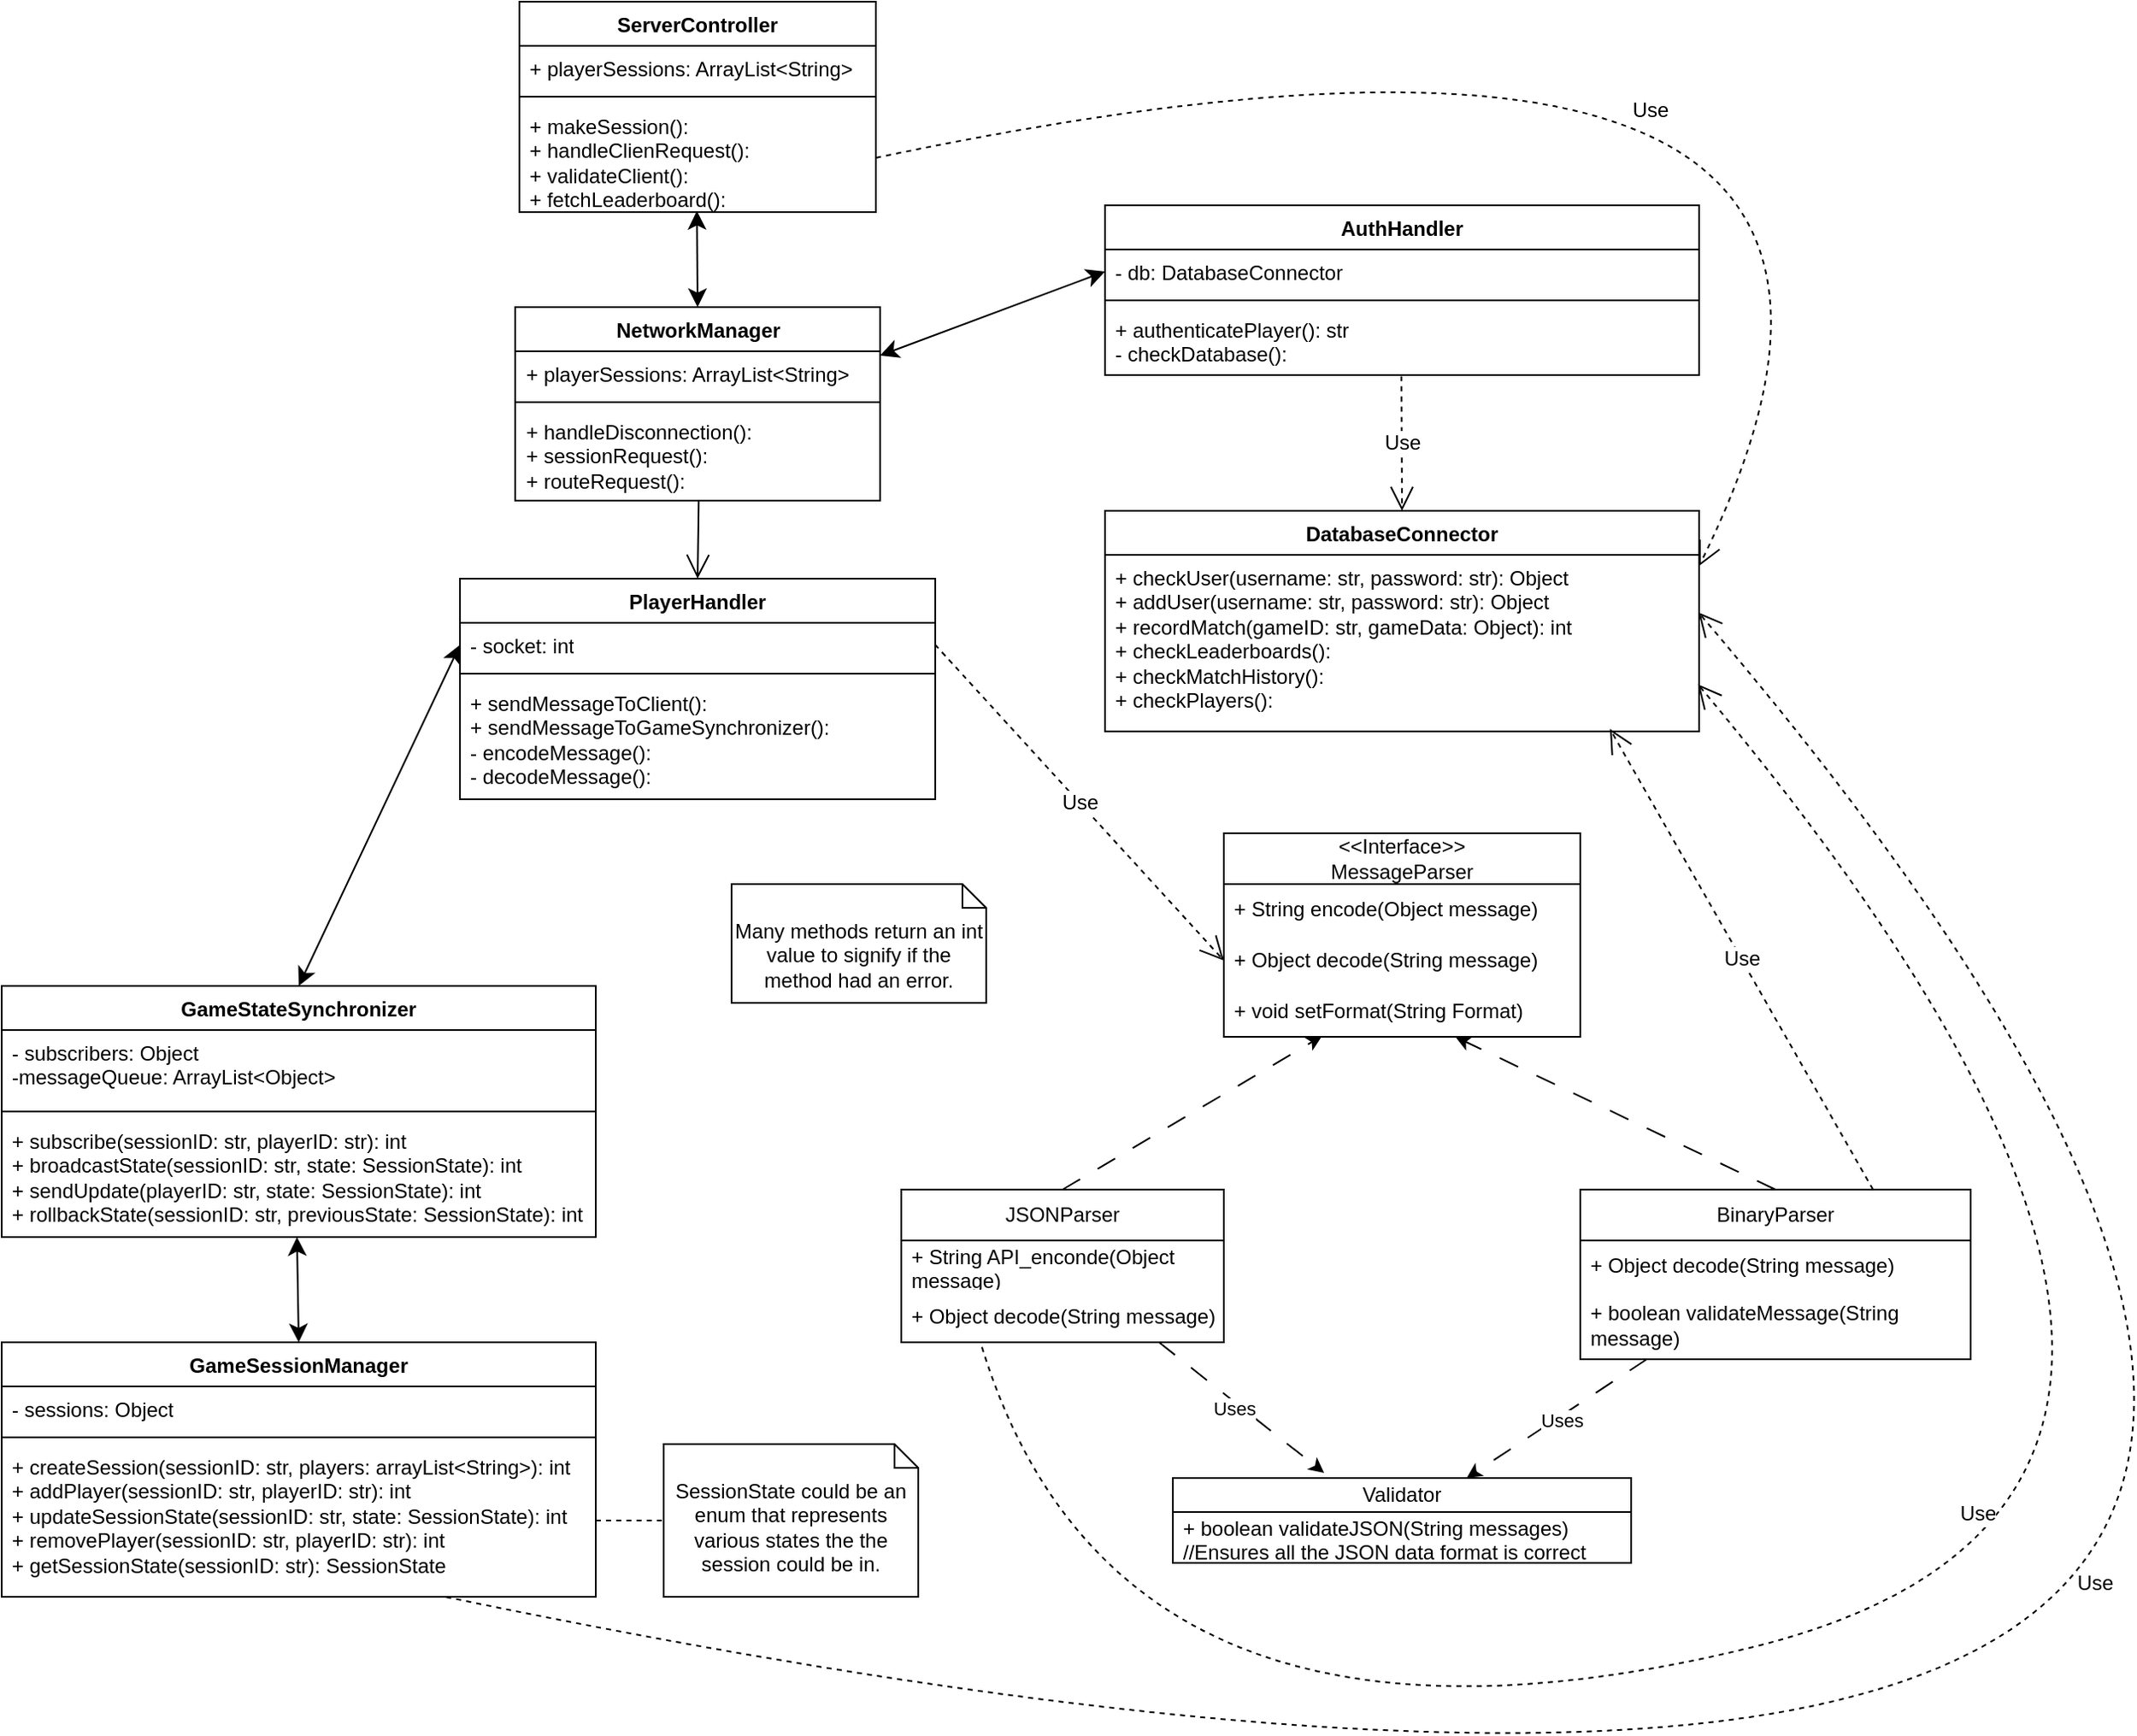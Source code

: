 <mxfile version="26.0.16">
  <diagram name="Page-1" id="ko30jIF6_6Rp6oUb-vA7">
    <mxGraphModel dx="2164" dy="845" grid="1" gridSize="10" guides="1" tooltips="1" connect="1" arrows="1" fold="1" page="1" pageScale="1" pageWidth="850" pageHeight="1100" math="0" shadow="0">
      <root>
        <mxCell id="0" />
        <mxCell id="1" parent="0" />
        <mxCell id="Xb6AXkKjqVTM_AZDYaId-6" value="GameSessionManager" style="swimlane;fontStyle=1;align=center;verticalAlign=top;childLayout=stackLayout;horizontal=1;startSize=26;horizontalStack=0;resizeParent=1;resizeParentMax=0;resizeLast=0;collapsible=1;marginBottom=0;whiteSpace=wrap;html=1;" parent="1" vertex="1">
          <mxGeometry x="-660" y="840" width="350" height="150" as="geometry" />
        </mxCell>
        <mxCell id="Xb6AXkKjqVTM_AZDYaId-7" value="&lt;div&gt;- sessions: Object&lt;/div&gt;" style="text;strokeColor=none;fillColor=none;align=left;verticalAlign=top;spacingLeft=4;spacingRight=4;overflow=hidden;rotatable=0;points=[[0,0.5],[1,0.5]];portConstraint=eastwest;whiteSpace=wrap;html=1;" parent="Xb6AXkKjqVTM_AZDYaId-6" vertex="1">
          <mxGeometry y="26" width="350" height="26" as="geometry" />
        </mxCell>
        <mxCell id="Xb6AXkKjqVTM_AZDYaId-8" value="" style="line;strokeWidth=1;fillColor=none;align=left;verticalAlign=middle;spacingTop=-1;spacingLeft=3;spacingRight=3;rotatable=0;labelPosition=right;points=[];portConstraint=eastwest;strokeColor=inherit;" parent="Xb6AXkKjqVTM_AZDYaId-6" vertex="1">
          <mxGeometry y="52" width="350" height="8" as="geometry" />
        </mxCell>
        <mxCell id="Xb6AXkKjqVTM_AZDYaId-9" value="&lt;div&gt;+ createSession(sessionID: str, players: arrayList&amp;lt;String&amp;gt;): int&lt;/div&gt;&lt;div&gt;+ addPlayer(sessionID: str, playerID: str): int&lt;/div&gt;&lt;div&gt;+ updateSessionState(sessionID: str, state: SessionState): int&lt;/div&gt;&lt;div&gt;+ removePlayer(sessionID: str, playerID: str): int&lt;/div&gt;&lt;div&gt;+ getSessionState(sessionID: str): SessionState&lt;/div&gt;" style="text;strokeColor=none;fillColor=none;align=left;verticalAlign=top;spacingLeft=4;spacingRight=4;overflow=hidden;rotatable=0;points=[[0,0.5],[1,0.5]];portConstraint=eastwest;whiteSpace=wrap;html=1;" parent="Xb6AXkKjqVTM_AZDYaId-6" vertex="1">
          <mxGeometry y="60" width="350" height="90" as="geometry" />
        </mxCell>
        <mxCell id="Xb6AXkKjqVTM_AZDYaId-10" value="GameStateSynchronizer" style="swimlane;fontStyle=1;align=center;verticalAlign=top;childLayout=stackLayout;horizontal=1;startSize=26;horizontalStack=0;resizeParent=1;resizeParentMax=0;resizeLast=0;collapsible=1;marginBottom=0;whiteSpace=wrap;html=1;" parent="1" vertex="1">
          <mxGeometry x="-660" y="630" width="350" height="148" as="geometry" />
        </mxCell>
        <mxCell id="Xb6AXkKjqVTM_AZDYaId-11" value="&lt;div&gt;- subscribers: Object&lt;/div&gt;&lt;div&gt;-messageQueue: ArrayList&amp;lt;Object&amp;gt;&lt;/div&gt;" style="text;strokeColor=none;fillColor=none;align=left;verticalAlign=top;spacingLeft=4;spacingRight=4;overflow=hidden;rotatable=0;points=[[0,0.5],[1,0.5]];portConstraint=eastwest;whiteSpace=wrap;html=1;" parent="Xb6AXkKjqVTM_AZDYaId-10" vertex="1">
          <mxGeometry y="26" width="350" height="44" as="geometry" />
        </mxCell>
        <mxCell id="Xb6AXkKjqVTM_AZDYaId-12" value="" style="line;strokeWidth=1;fillColor=none;align=left;verticalAlign=middle;spacingTop=-1;spacingLeft=3;spacingRight=3;rotatable=0;labelPosition=right;points=[];portConstraint=eastwest;strokeColor=inherit;" parent="Xb6AXkKjqVTM_AZDYaId-10" vertex="1">
          <mxGeometry y="70" width="350" height="8" as="geometry" />
        </mxCell>
        <mxCell id="Xb6AXkKjqVTM_AZDYaId-13" value="&lt;div&gt;+ subscribe(sessionID: str, playerID: str): int&lt;/div&gt;&lt;div&gt;+ broadcastState(sessionID: str, state: SessionState): int&lt;/div&gt;&lt;div&gt;+ sendUpdate(playerID: str, state: SessionState): int&lt;/div&gt;&lt;div&gt;+ rollbackState(sessionID: str, previousState: SessionState): int&lt;/div&gt;" style="text;strokeColor=none;fillColor=none;align=left;verticalAlign=top;spacingLeft=4;spacingRight=4;overflow=hidden;rotatable=0;points=[[0,0.5],[1,0.5]];portConstraint=eastwest;whiteSpace=wrap;html=1;" parent="Xb6AXkKjqVTM_AZDYaId-10" vertex="1">
          <mxGeometry y="78" width="350" height="70" as="geometry" />
        </mxCell>
        <mxCell id="Xb6AXkKjqVTM_AZDYaId-14" value="AuthHandler" style="swimlane;fontStyle=1;align=center;verticalAlign=top;childLayout=stackLayout;horizontal=1;startSize=26;horizontalStack=0;resizeParent=1;resizeParentMax=0;resizeLast=0;collapsible=1;marginBottom=0;whiteSpace=wrap;html=1;" parent="1" vertex="1">
          <mxGeometry x="-10" y="170" width="350" height="100" as="geometry" />
        </mxCell>
        <mxCell id="Xb6AXkKjqVTM_AZDYaId-15" value="- db: DatabaseConnector" style="text;strokeColor=none;fillColor=none;align=left;verticalAlign=top;spacingLeft=4;spacingRight=4;overflow=hidden;rotatable=0;points=[[0,0.5],[1,0.5]];portConstraint=eastwest;whiteSpace=wrap;html=1;" parent="Xb6AXkKjqVTM_AZDYaId-14" vertex="1">
          <mxGeometry y="26" width="350" height="26" as="geometry" />
        </mxCell>
        <mxCell id="Xb6AXkKjqVTM_AZDYaId-16" value="" style="line;strokeWidth=1;fillColor=none;align=left;verticalAlign=middle;spacingTop=-1;spacingLeft=3;spacingRight=3;rotatable=0;labelPosition=right;points=[];portConstraint=eastwest;strokeColor=inherit;" parent="Xb6AXkKjqVTM_AZDYaId-14" vertex="1">
          <mxGeometry y="52" width="350" height="8" as="geometry" />
        </mxCell>
        <mxCell id="Xb6AXkKjqVTM_AZDYaId-17" value="&lt;div&gt;+ authenticatePlayer(): str&lt;/div&gt;&lt;div&gt;- checkDatabase():&lt;/div&gt;" style="text;strokeColor=none;fillColor=none;align=left;verticalAlign=top;spacingLeft=4;spacingRight=4;overflow=hidden;rotatable=0;points=[[0,0.5],[1,0.5]];portConstraint=eastwest;whiteSpace=wrap;html=1;" parent="Xb6AXkKjqVTM_AZDYaId-14" vertex="1">
          <mxGeometry y="60" width="350" height="40" as="geometry" />
        </mxCell>
        <mxCell id="Xb6AXkKjqVTM_AZDYaId-18" value="DatabaseConnector" style="swimlane;fontStyle=1;align=center;verticalAlign=top;childLayout=stackLayout;horizontal=1;startSize=26;horizontalStack=0;resizeParent=1;resizeParentMax=0;resizeLast=0;collapsible=1;marginBottom=0;whiteSpace=wrap;html=1;" parent="1" vertex="1">
          <mxGeometry x="-10" y="350" width="350" height="130" as="geometry" />
        </mxCell>
        <mxCell id="Xb6AXkKjqVTM_AZDYaId-21" value="&lt;div&gt;+ checkUser(username: str, password: str): Object&lt;/div&gt;&lt;div&gt;+ addUser(username: str, password: str): Object&lt;/div&gt;&lt;div&gt;+ recordMatch(gameID: str, gameData: Object): int&lt;/div&gt;&lt;div&gt;+ checkLeaderboards():&lt;/div&gt;&lt;div&gt;+ checkMatchHistory():&lt;/div&gt;&lt;div&gt;+ checkPlayers():&lt;/div&gt;" style="text;strokeColor=none;fillColor=none;align=left;verticalAlign=top;spacingLeft=4;spacingRight=4;overflow=hidden;rotatable=0;points=[[0,0.5],[1,0.5]];portConstraint=eastwest;whiteSpace=wrap;html=1;" parent="Xb6AXkKjqVTM_AZDYaId-18" vertex="1">
          <mxGeometry y="26" width="350" height="104" as="geometry" />
        </mxCell>
        <mxCell id="Xb6AXkKjqVTM_AZDYaId-22" value="SessionState could be an enum that represents various states the the session could be in." style="shape=note2;boundedLbl=1;whiteSpace=wrap;html=1;size=14;verticalAlign=top;align=center;" parent="1" vertex="1">
          <mxGeometry x="-270" y="900" width="150" height="90" as="geometry" />
        </mxCell>
        <mxCell id="Xb6AXkKjqVTM_AZDYaId-23" value="" style="endArrow=none;dashed=1;html=1;rounded=0;entryX=0;entryY=0.5;entryDx=0;entryDy=0;entryPerimeter=0;exitX=1;exitY=0.5;exitDx=0;exitDy=0;" parent="1" source="Xb6AXkKjqVTM_AZDYaId-9" target="Xb6AXkKjqVTM_AZDYaId-22" edge="1">
          <mxGeometry width="50" height="50" relative="1" as="geometry">
            <mxPoint x="-370" y="1030" as="sourcePoint" />
            <mxPoint x="-320" y="980" as="targetPoint" />
          </mxGeometry>
        </mxCell>
        <mxCell id="Xb6AXkKjqVTM_AZDYaId-24" value="Many methods return an int value to signify if the method had an error." style="shape=note2;boundedLbl=1;whiteSpace=wrap;html=1;size=14;verticalAlign=top;align=center;" parent="1" vertex="1">
          <mxGeometry x="-230" y="570" width="150" height="70" as="geometry" />
        </mxCell>
        <mxCell id="ut4KiRudENXIZB80_N2i-1" value="&amp;lt;&amp;lt;Interface&amp;gt;&amp;gt;&lt;br&gt;MessageParser" style="swimlane;fontStyle=0;childLayout=stackLayout;horizontal=1;startSize=30;horizontalStack=0;resizeParent=1;resizeParentMax=0;resizeLast=0;collapsible=1;marginBottom=0;whiteSpace=wrap;html=1;" vertex="1" parent="1">
          <mxGeometry x="60" y="540" width="210" height="120" as="geometry">
            <mxRectangle x="160" y="90" width="50" height="40" as="alternateBounds" />
          </mxGeometry>
        </mxCell>
        <mxCell id="ut4KiRudENXIZB80_N2i-2" value="+ String encode(Object message)" style="text;strokeColor=none;fillColor=none;align=left;verticalAlign=middle;spacingLeft=4;spacingRight=4;overflow=hidden;points=[[0,0.5],[1,0.5]];portConstraint=eastwest;rotatable=0;whiteSpace=wrap;html=1;" vertex="1" parent="ut4KiRudENXIZB80_N2i-1">
          <mxGeometry y="30" width="210" height="30" as="geometry" />
        </mxCell>
        <mxCell id="ut4KiRudENXIZB80_N2i-3" value="+ Object decode(String message)" style="text;strokeColor=none;fillColor=none;align=left;verticalAlign=middle;spacingLeft=4;spacingRight=4;overflow=hidden;points=[[0,0.5],[1,0.5]];portConstraint=eastwest;rotatable=0;whiteSpace=wrap;html=1;" vertex="1" parent="ut4KiRudENXIZB80_N2i-1">
          <mxGeometry y="60" width="210" height="30" as="geometry" />
        </mxCell>
        <mxCell id="ut4KiRudENXIZB80_N2i-4" value="+ void setFormat(String Format)" style="text;strokeColor=none;fillColor=none;align=left;verticalAlign=middle;spacingLeft=4;spacingRight=4;overflow=hidden;points=[[0,0.5],[1,0.5]];portConstraint=eastwest;rotatable=0;whiteSpace=wrap;html=1;" vertex="1" parent="ut4KiRudENXIZB80_N2i-1">
          <mxGeometry y="90" width="210" height="30" as="geometry" />
        </mxCell>
        <mxCell id="ut4KiRudENXIZB80_N2i-5" value="JSONParser" style="swimlane;fontStyle=0;childLayout=stackLayout;horizontal=1;startSize=30;horizontalStack=0;resizeParent=1;resizeParentMax=0;resizeLast=0;collapsible=1;marginBottom=0;whiteSpace=wrap;html=1;" vertex="1" parent="1">
          <mxGeometry x="-130" y="750" width="190" height="90" as="geometry" />
        </mxCell>
        <mxCell id="ut4KiRudENXIZB80_N2i-6" value="+ String API_enconde(Object message)" style="text;strokeColor=none;fillColor=none;align=left;verticalAlign=middle;spacingLeft=4;spacingRight=4;overflow=hidden;points=[[0,0.5],[1,0.5]];portConstraint=eastwest;rotatable=0;whiteSpace=wrap;html=1;" vertex="1" parent="ut4KiRudENXIZB80_N2i-5">
          <mxGeometry y="30" width="190" height="30" as="geometry" />
        </mxCell>
        <mxCell id="ut4KiRudENXIZB80_N2i-7" value="+ Object decode(String message)" style="text;strokeColor=none;fillColor=none;align=left;verticalAlign=middle;spacingLeft=4;spacingRight=4;overflow=hidden;points=[[0,0.5],[1,0.5]];portConstraint=eastwest;rotatable=0;whiteSpace=wrap;html=1;" vertex="1" parent="ut4KiRudENXIZB80_N2i-5">
          <mxGeometry y="60" width="190" height="30" as="geometry" />
        </mxCell>
        <mxCell id="ut4KiRudENXIZB80_N2i-8" style="edgeStyle=none;html=1;exitX=0.5;exitY=0;exitDx=0;exitDy=0;dashed=1;dashPattern=12 12;" edge="1" parent="1" source="ut4KiRudENXIZB80_N2i-9" target="ut4KiRudENXIZB80_N2i-4">
          <mxGeometry relative="1" as="geometry" />
        </mxCell>
        <mxCell id="ut4KiRudENXIZB80_N2i-9" value="BinaryParser" style="swimlane;fontStyle=0;childLayout=stackLayout;horizontal=1;startSize=30;horizontalStack=0;resizeParent=1;resizeParentMax=0;resizeLast=0;collapsible=1;marginBottom=0;whiteSpace=wrap;html=1;" vertex="1" parent="1">
          <mxGeometry x="270" y="750" width="230" height="100" as="geometry" />
        </mxCell>
        <mxCell id="ut4KiRudENXIZB80_N2i-10" value="+ Object decode(String message)&amp;nbsp;" style="text;strokeColor=none;fillColor=none;align=left;verticalAlign=middle;spacingLeft=4;spacingRight=4;overflow=hidden;points=[[0,0.5],[1,0.5]];portConstraint=eastwest;rotatable=0;whiteSpace=wrap;html=1;" vertex="1" parent="ut4KiRudENXIZB80_N2i-9">
          <mxGeometry y="30" width="230" height="30" as="geometry" />
        </mxCell>
        <mxCell id="ut4KiRudENXIZB80_N2i-11" value="+ boolean validateMessage(String message)" style="text;strokeColor=none;fillColor=none;align=left;verticalAlign=middle;spacingLeft=4;spacingRight=4;overflow=hidden;points=[[0,0.5],[1,0.5]];portConstraint=eastwest;rotatable=0;whiteSpace=wrap;html=1;" vertex="1" parent="ut4KiRudENXIZB80_N2i-9">
          <mxGeometry y="60" width="230" height="40" as="geometry" />
        </mxCell>
        <mxCell id="ut4KiRudENXIZB80_N2i-12" style="edgeStyle=none;html=1;exitX=0.5;exitY=0;exitDx=0;exitDy=0;entryX=0.275;entryY=0.987;entryDx=0;entryDy=0;entryPerimeter=0;dashed=1;dashPattern=12 12;" edge="1" parent="1" source="ut4KiRudENXIZB80_N2i-5" target="ut4KiRudENXIZB80_N2i-4">
          <mxGeometry relative="1" as="geometry" />
        </mxCell>
        <mxCell id="ut4KiRudENXIZB80_N2i-13" value="Validator" style="swimlane;fontStyle=0;childLayout=stackLayout;horizontal=1;startSize=20;horizontalStack=0;resizeParent=1;resizeParentMax=0;resizeLast=0;collapsible=1;marginBottom=0;whiteSpace=wrap;html=1;" vertex="1" parent="1">
          <mxGeometry x="30" y="920" width="270" height="50" as="geometry" />
        </mxCell>
        <mxCell id="ut4KiRudENXIZB80_N2i-14" value="+ boolean validateJSON(String messages) //Ensures all the JSON data format is correct" style="text;strokeColor=none;fillColor=none;align=left;verticalAlign=middle;spacingLeft=4;spacingRight=4;overflow=hidden;points=[[0,0.5],[1,0.5]];portConstraint=eastwest;rotatable=0;whiteSpace=wrap;html=1;" vertex="1" parent="ut4KiRudENXIZB80_N2i-13">
          <mxGeometry y="20" width="270" height="30" as="geometry" />
        </mxCell>
        <mxCell id="ut4KiRudENXIZB80_N2i-15" style="edgeStyle=none;html=1;entryX=0.33;entryY=-0.06;entryDx=0;entryDy=0;entryPerimeter=0;dashed=1;dashPattern=12 12;" edge="1" parent="1" source="ut4KiRudENXIZB80_N2i-5" target="ut4KiRudENXIZB80_N2i-13">
          <mxGeometry relative="1" as="geometry" />
        </mxCell>
        <mxCell id="ut4KiRudENXIZB80_N2i-16" value="Uses" style="edgeLabel;html=1;align=center;verticalAlign=middle;resizable=0;points=[];" vertex="1" connectable="0" parent="ut4KiRudENXIZB80_N2i-15">
          <mxGeometry x="-0.051" y="-3" relative="1" as="geometry">
            <mxPoint as="offset" />
          </mxGeometry>
        </mxCell>
        <mxCell id="ut4KiRudENXIZB80_N2i-17" style="edgeStyle=none;html=1;entryX=0.641;entryY=0;entryDx=0;entryDy=0;entryPerimeter=0;dashed=1;dashPattern=12 12;" edge="1" parent="1" source="ut4KiRudENXIZB80_N2i-9" target="ut4KiRudENXIZB80_N2i-13">
          <mxGeometry relative="1" as="geometry" />
        </mxCell>
        <mxCell id="ut4KiRudENXIZB80_N2i-18" value="Uses" style="edgeLabel;html=1;align=center;verticalAlign=middle;resizable=0;points=[];" vertex="1" connectable="0" parent="ut4KiRudENXIZB80_N2i-17">
          <mxGeometry x="-0.029" y="2" relative="1" as="geometry">
            <mxPoint as="offset" />
          </mxGeometry>
        </mxCell>
        <mxCell id="ut4KiRudENXIZB80_N2i-19" value="Use" style="endArrow=open;endSize=12;dashed=1;html=1;rounded=0;fontSize=12;curved=1;exitX=0.25;exitY=1.094;exitDx=0;exitDy=0;entryX=0.998;entryY=0.733;entryDx=0;entryDy=0;exitPerimeter=0;entryPerimeter=0;" edge="1" parent="1" source="ut4KiRudENXIZB80_N2i-7" target="Xb6AXkKjqVTM_AZDYaId-21">
          <mxGeometry x="-0.028" y="45" width="160" relative="1" as="geometry">
            <mxPoint x="-90" y="670" as="sourcePoint" />
            <mxPoint x="-70" y="590" as="targetPoint" />
            <Array as="points">
              <mxPoint y="1110" />
              <mxPoint x="740" y="930" />
            </Array>
            <mxPoint as="offset" />
          </mxGeometry>
        </mxCell>
        <mxCell id="ut4KiRudENXIZB80_N2i-20" value="Use" style="endArrow=open;endSize=12;dashed=1;html=1;rounded=0;fontSize=12;curved=1;exitX=0.75;exitY=0;exitDx=0;exitDy=0;entryX=0.85;entryY=0.986;entryDx=0;entryDy=0;entryPerimeter=0;" edge="1" parent="1" source="ut4KiRudENXIZB80_N2i-9" target="Xb6AXkKjqVTM_AZDYaId-21">
          <mxGeometry width="160" relative="1" as="geometry">
            <mxPoint x="20" y="590" as="sourcePoint" />
            <mxPoint x="180" y="590" as="targetPoint" />
          </mxGeometry>
        </mxCell>
        <mxCell id="ut4KiRudENXIZB80_N2i-21" value="PlayerHandler" style="swimlane;fontStyle=1;align=center;verticalAlign=top;childLayout=stackLayout;horizontal=1;startSize=26;horizontalStack=0;resizeParent=1;resizeParentMax=0;resizeLast=0;collapsible=1;marginBottom=0;whiteSpace=wrap;html=1;" vertex="1" parent="1">
          <mxGeometry x="-390" y="390" width="280" height="130" as="geometry" />
        </mxCell>
        <mxCell id="ut4KiRudENXIZB80_N2i-22" value="- socket: int" style="text;strokeColor=none;fillColor=none;align=left;verticalAlign=top;spacingLeft=4;spacingRight=4;overflow=hidden;rotatable=0;points=[[0,0.5],[1,0.5]];portConstraint=eastwest;whiteSpace=wrap;html=1;" vertex="1" parent="ut4KiRudENXIZB80_N2i-21">
          <mxGeometry y="26" width="280" height="26" as="geometry" />
        </mxCell>
        <mxCell id="ut4KiRudENXIZB80_N2i-23" value="" style="line;strokeWidth=1;fillColor=none;align=left;verticalAlign=middle;spacingTop=-1;spacingLeft=3;spacingRight=3;rotatable=0;labelPosition=right;points=[];portConstraint=eastwest;strokeColor=inherit;" vertex="1" parent="ut4KiRudENXIZB80_N2i-21">
          <mxGeometry y="52" width="280" height="8" as="geometry" />
        </mxCell>
        <mxCell id="ut4KiRudENXIZB80_N2i-24" value="&lt;div&gt;+ sendMessageToClient():&lt;/div&gt;&lt;div&gt;+ sendMessageToGameSynchronizer():&lt;/div&gt;&lt;div&gt;- encodeMessage():&lt;/div&gt;&lt;div&gt;- decodeMessage():&lt;/div&gt;" style="text;strokeColor=none;fillColor=none;align=left;verticalAlign=top;spacingLeft=4;spacingRight=4;overflow=hidden;rotatable=0;points=[[0,0.5],[1,0.5]];portConstraint=eastwest;whiteSpace=wrap;html=1;" vertex="1" parent="ut4KiRudENXIZB80_N2i-21">
          <mxGeometry y="60" width="280" height="70" as="geometry" />
        </mxCell>
        <mxCell id="ut4KiRudENXIZB80_N2i-25" value="Use" style="endArrow=open;endSize=12;dashed=1;html=1;rounded=0;fontSize=12;curved=1;exitX=1;exitY=0.5;exitDx=0;exitDy=0;entryX=0;entryY=0.5;entryDx=0;entryDy=0;" edge="1" parent="1" source="ut4KiRudENXIZB80_N2i-22" target="ut4KiRudENXIZB80_N2i-3">
          <mxGeometry width="160" relative="1" as="geometry">
            <mxPoint x="-210" y="590" as="sourcePoint" />
            <mxPoint x="-50" y="590" as="targetPoint" />
          </mxGeometry>
        </mxCell>
        <mxCell id="ut4KiRudENXIZB80_N2i-26" value="Use" style="endArrow=open;endSize=12;dashed=1;html=1;rounded=0;fontSize=12;curved=1;exitX=0.499;exitY=1.018;exitDx=0;exitDy=0;exitPerimeter=0;entryX=0.5;entryY=0;entryDx=0;entryDy=0;" edge="1" parent="1" source="Xb6AXkKjqVTM_AZDYaId-17" target="Xb6AXkKjqVTM_AZDYaId-18">
          <mxGeometry width="160" relative="1" as="geometry">
            <mxPoint x="80" y="320" as="sourcePoint" />
            <mxPoint x="240" y="320" as="targetPoint" />
          </mxGeometry>
        </mxCell>
        <mxCell id="ut4KiRudENXIZB80_N2i-28" value="" style="endArrow=open;endFill=1;endSize=12;html=1;rounded=0;fontSize=12;curved=1;entryX=0.5;entryY=0;entryDx=0;entryDy=0;exitX=0.503;exitY=1;exitDx=0;exitDy=0;exitPerimeter=0;" edge="1" parent="1" source="ut4KiRudENXIZB80_N2i-41" target="ut4KiRudENXIZB80_N2i-21">
          <mxGeometry width="160" relative="1" as="geometry">
            <mxPoint x="-250" y="340" as="sourcePoint" />
            <mxPoint x="-60" y="364.33" as="targetPoint" />
          </mxGeometry>
        </mxCell>
        <mxCell id="ut4KiRudENXIZB80_N2i-30" value="" style="endArrow=classic;startArrow=classic;html=1;rounded=0;fontSize=12;startSize=8;endSize=8;curved=1;entryX=0;entryY=0.5;entryDx=0;entryDy=0;exitX=1;exitY=0.25;exitDx=0;exitDy=0;" edge="1" parent="1" source="ut4KiRudENXIZB80_N2i-38" target="Xb6AXkKjqVTM_AZDYaId-15">
          <mxGeometry width="50" height="50" relative="1" as="geometry">
            <mxPoint x="-147.5" y="285" as="sourcePoint" />
            <mxPoint x="-180" y="340" as="targetPoint" />
          </mxGeometry>
        </mxCell>
        <mxCell id="ut4KiRudENXIZB80_N2i-31" value="" style="endArrow=classic;startArrow=classic;html=1;rounded=0;fontSize=12;startSize=8;endSize=8;curved=1;entryX=0.5;entryY=0;entryDx=0;entryDy=0;exitX=0.497;exitY=1;exitDx=0;exitDy=0;exitPerimeter=0;" edge="1" parent="1" source="Xb6AXkKjqVTM_AZDYaId-13" target="Xb6AXkKjqVTM_AZDYaId-6">
          <mxGeometry width="50" height="50" relative="1" as="geometry">
            <mxPoint x="-500" y="840" as="sourcePoint" />
            <mxPoint x="-450" y="790" as="targetPoint" />
          </mxGeometry>
        </mxCell>
        <mxCell id="ut4KiRudENXIZB80_N2i-32" value="" style="endArrow=classic;startArrow=classic;html=1;rounded=0;fontSize=12;startSize=8;endSize=8;curved=1;exitX=0.5;exitY=0;exitDx=0;exitDy=0;entryX=0;entryY=0.5;entryDx=0;entryDy=0;" edge="1" parent="1" source="Xb6AXkKjqVTM_AZDYaId-10" target="ut4KiRudENXIZB80_N2i-22">
          <mxGeometry width="50" height="50" relative="1" as="geometry">
            <mxPoint x="-470" y="610" as="sourcePoint" />
            <mxPoint x="-420" y="560" as="targetPoint" />
          </mxGeometry>
        </mxCell>
        <mxCell id="ut4KiRudENXIZB80_N2i-33" value="" style="endArrow=classic;startArrow=classic;html=1;rounded=0;fontSize=12;startSize=8;endSize=8;curved=1;entryX=0.498;entryY=0.989;entryDx=0;entryDy=0;exitX=0.5;exitY=0;exitDx=0;exitDy=0;entryPerimeter=0;" edge="1" parent="1" source="ut4KiRudENXIZB80_N2i-38" target="ut4KiRudENXIZB80_N2i-37">
          <mxGeometry width="50" height="50" relative="1" as="geometry">
            <mxPoint x="-250" y="270" as="sourcePoint" />
            <mxPoint x="-251.25" y="190" as="targetPoint" />
          </mxGeometry>
        </mxCell>
        <mxCell id="ut4KiRudENXIZB80_N2i-34" value="&lt;div&gt;ServerController&lt;/div&gt;" style="swimlane;fontStyle=1;align=center;verticalAlign=top;childLayout=stackLayout;horizontal=1;startSize=26;horizontalStack=0;resizeParent=1;resizeParentMax=0;resizeLast=0;collapsible=1;marginBottom=0;whiteSpace=wrap;html=1;" vertex="1" parent="1">
          <mxGeometry x="-355" y="50" width="210" height="124" as="geometry" />
        </mxCell>
        <mxCell id="ut4KiRudENXIZB80_N2i-45" value="&lt;div&gt;+ playerSessions: ArrayList&amp;lt;String&amp;gt;&lt;/div&gt;" style="text;strokeColor=none;fillColor=none;align=left;verticalAlign=top;spacingLeft=4;spacingRight=4;overflow=hidden;rotatable=0;points=[[0,0.5],[1,0.5]];portConstraint=eastwest;whiteSpace=wrap;html=1;" vertex="1" parent="ut4KiRudENXIZB80_N2i-34">
          <mxGeometry y="26" width="210" height="26" as="geometry" />
        </mxCell>
        <mxCell id="ut4KiRudENXIZB80_N2i-46" value="" style="line;strokeWidth=1;fillColor=none;align=left;verticalAlign=middle;spacingTop=-1;spacingLeft=3;spacingRight=3;rotatable=0;labelPosition=right;points=[];portConstraint=eastwest;strokeColor=inherit;" vertex="1" parent="ut4KiRudENXIZB80_N2i-34">
          <mxGeometry y="52" width="210" height="8" as="geometry" />
        </mxCell>
        <mxCell id="ut4KiRudENXIZB80_N2i-37" value="&lt;div&gt;+ makeSession():&lt;/div&gt;&lt;div&gt;+ handleClienRequest():&lt;br&gt;+ validateClient():&lt;/div&gt;&lt;div&gt;+ fetchLeaderboard():&lt;/div&gt;" style="text;strokeColor=none;fillColor=none;align=left;verticalAlign=top;spacingLeft=4;spacingRight=4;overflow=hidden;rotatable=0;points=[[0,0.5],[1,0.5]];portConstraint=eastwest;whiteSpace=wrap;html=1;" vertex="1" parent="ut4KiRudENXIZB80_N2i-34">
          <mxGeometry y="60" width="210" height="64" as="geometry" />
        </mxCell>
        <mxCell id="ut4KiRudENXIZB80_N2i-38" value="NetworkManager" style="swimlane;fontStyle=1;align=center;verticalAlign=top;childLayout=stackLayout;horizontal=1;startSize=26;horizontalStack=0;resizeParent=1;resizeParentMax=0;resizeLast=0;collapsible=1;marginBottom=0;whiteSpace=wrap;html=1;" vertex="1" parent="1">
          <mxGeometry x="-357.5" y="230" width="215" height="114" as="geometry" />
        </mxCell>
        <mxCell id="ut4KiRudENXIZB80_N2i-48" value="&lt;div&gt;+ playerSessions: ArrayList&amp;lt;String&amp;gt;&lt;/div&gt;" style="text;strokeColor=none;fillColor=none;align=left;verticalAlign=top;spacingLeft=4;spacingRight=4;overflow=hidden;rotatable=0;points=[[0,0.5],[1,0.5]];portConstraint=eastwest;whiteSpace=wrap;html=1;" vertex="1" parent="ut4KiRudENXIZB80_N2i-38">
          <mxGeometry y="26" width="215" height="26" as="geometry" />
        </mxCell>
        <mxCell id="ut4KiRudENXIZB80_N2i-49" value="" style="line;strokeWidth=1;fillColor=none;align=left;verticalAlign=middle;spacingTop=-1;spacingLeft=3;spacingRight=3;rotatable=0;labelPosition=right;points=[];portConstraint=eastwest;strokeColor=inherit;" vertex="1" parent="ut4KiRudENXIZB80_N2i-38">
          <mxGeometry y="52" width="215" height="8" as="geometry" />
        </mxCell>
        <mxCell id="ut4KiRudENXIZB80_N2i-41" value="&lt;div&gt;+ handleDisconnection():&lt;/div&gt;&lt;div&gt;+ sessionRequest():&lt;/div&gt;&lt;div&gt;+ routeRequest():&lt;/div&gt;" style="text;strokeColor=none;fillColor=none;align=left;verticalAlign=top;spacingLeft=4;spacingRight=4;overflow=hidden;rotatable=0;points=[[0,0.5],[1,0.5]];portConstraint=eastwest;whiteSpace=wrap;html=1;" vertex="1" parent="ut4KiRudENXIZB80_N2i-38">
          <mxGeometry y="60" width="215" height="54" as="geometry" />
        </mxCell>
        <mxCell id="ut4KiRudENXIZB80_N2i-42" value="Use" style="endArrow=open;endSize=12;dashed=1;html=1;rounded=0;fontSize=12;curved=1;exitX=1;exitY=0.5;exitDx=0;exitDy=0;entryX=1;entryY=0.25;entryDx=0;entryDy=0;" edge="1" parent="1" source="ut4KiRudENXIZB80_N2i-37" target="Xb6AXkKjqVTM_AZDYaId-18">
          <mxGeometry x="-0.19" y="-67" width="160" relative="1" as="geometry">
            <mxPoint x="-60" y="340" as="sourcePoint" />
            <mxPoint x="100" y="340" as="targetPoint" />
            <Array as="points">
              <mxPoint x="530" />
            </Array>
            <mxPoint x="-1" as="offset" />
          </mxGeometry>
        </mxCell>
        <mxCell id="ut4KiRudENXIZB80_N2i-43" value="Use" style="endArrow=open;endSize=12;dashed=1;html=1;rounded=0;fontSize=12;curved=1;exitX=0.748;exitY=1.001;exitDx=0;exitDy=0;exitPerimeter=0;entryX=0.999;entryY=0.326;entryDx=0;entryDy=0;entryPerimeter=0;" edge="1" parent="1" source="Xb6AXkKjqVTM_AZDYaId-9" target="Xb6AXkKjqVTM_AZDYaId-21">
          <mxGeometry x="0.566" y="194" width="160" relative="1" as="geometry">
            <mxPoint x="-390" y="680" as="sourcePoint" />
            <mxPoint x="-230" y="680" as="targetPoint" />
            <Array as="points">
              <mxPoint x="1100" y="1300" />
            </Array>
            <mxPoint as="offset" />
          </mxGeometry>
        </mxCell>
      </root>
    </mxGraphModel>
  </diagram>
</mxfile>
